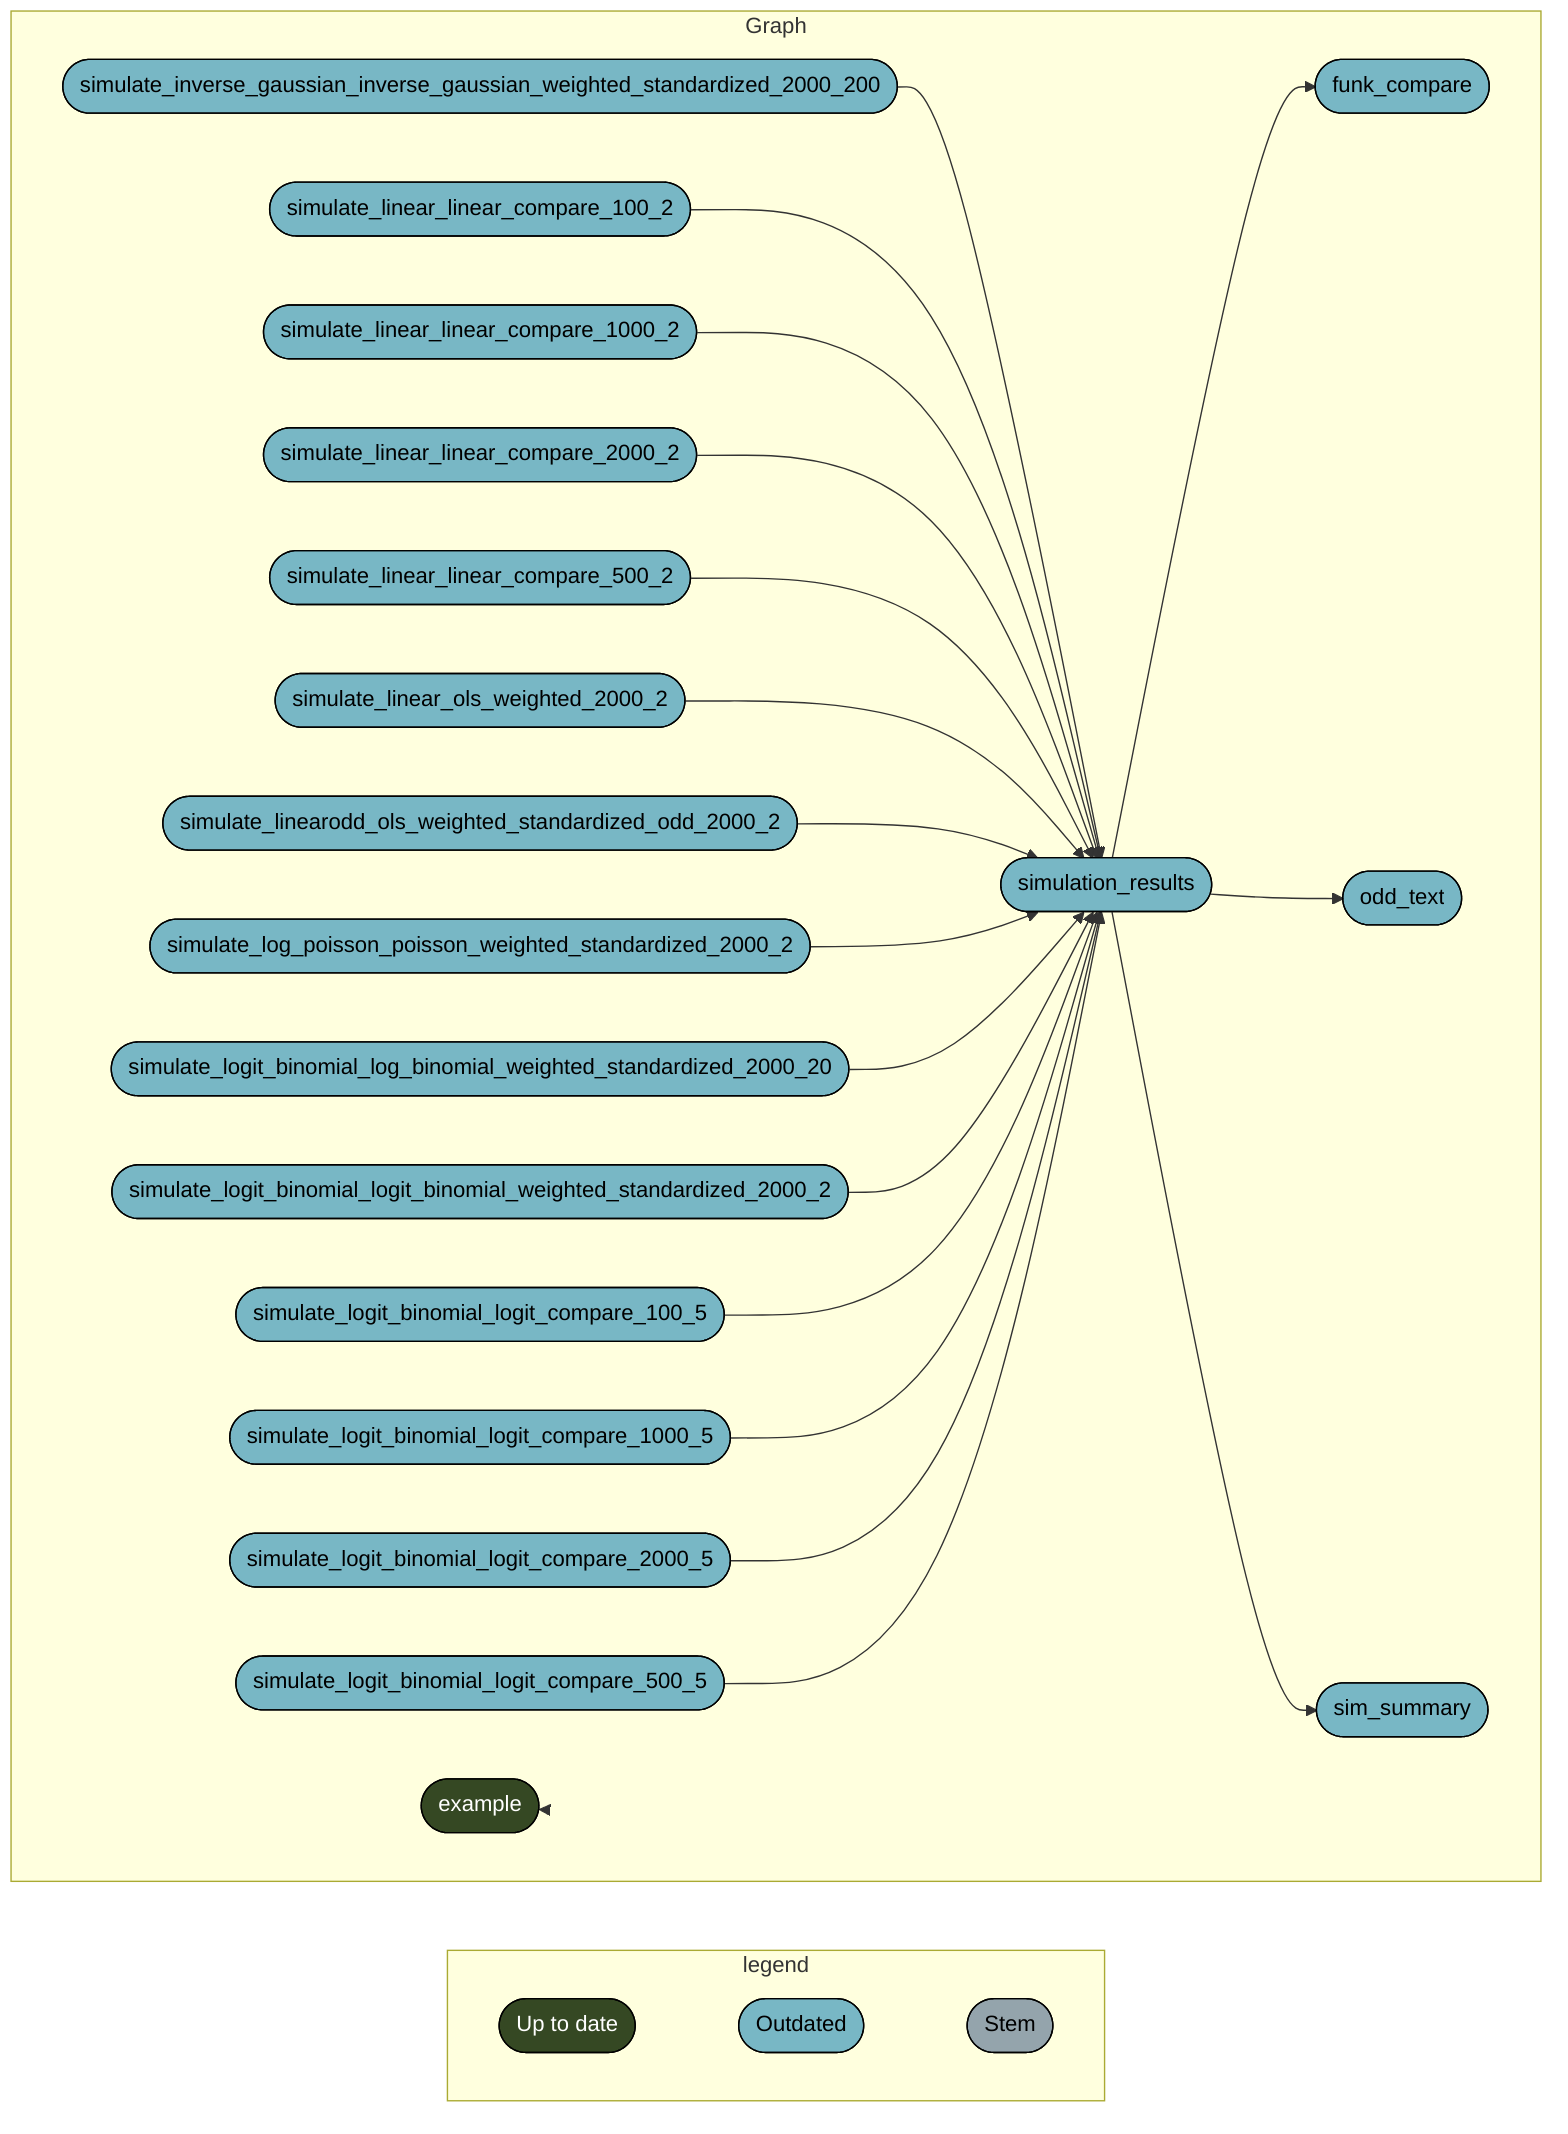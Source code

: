 graph LR
  subgraph legend
    direction LR
    x7420bd9270f8d27d([""Up to date""]):::uptodate --- x0a52b03877696646([""Outdated""]):::outdated
    x0a52b03877696646([""Outdated""]):::outdated --- xbf4603d6c2c2ad6b([""Stem""]):::none
  end
  subgraph Graph
    direction LR
    xda319e07d75bcf17(["simulation_results"]):::outdated --> x528a48b3a0beaa4a(["funk_compare"]):::outdated
    xda319e07d75bcf17(["simulation_results"]):::outdated --> x096535d843ac58b4(["odd_text"]):::outdated
    xda319e07d75bcf17(["simulation_results"]):::outdated --> x8df1cfa1cec0f4ca(["sim_summary"]):::outdated
    x9e69104330fdf6f8(["simulate_inverse_gaussian_inverse_gaussian_weighted_standardized_2000_200"]):::outdated --> xda319e07d75bcf17(["simulation_results"]):::outdated
    x71467bd26b2548ad(["simulate_linear_linear_compare_100_2"]):::outdated --> xda319e07d75bcf17(["simulation_results"]):::outdated
    xe01042d5af18e30e(["simulate_linear_linear_compare_1000_2"]):::outdated --> xda319e07d75bcf17(["simulation_results"]):::outdated
    x116f146dea47cfe7(["simulate_linear_linear_compare_2000_2"]):::outdated --> xda319e07d75bcf17(["simulation_results"]):::outdated
    x9eae9ce78ce473f4(["simulate_linear_linear_compare_500_2"]):::outdated --> xda319e07d75bcf17(["simulation_results"]):::outdated
    x00130b7e30e0600b(["simulate_linear_ols_weighted_2000_2"]):::outdated --> xda319e07d75bcf17(["simulation_results"]):::outdated
    x1e015faaad899be1(["simulate_linearodd_ols_weighted_standardized_odd_2000_2"]):::outdated --> xda319e07d75bcf17(["simulation_results"]):::outdated
    x5ea0a7387f8b2ef9(["simulate_log_poisson_poisson_weighted_standardized_2000_2"]):::outdated --> xda319e07d75bcf17(["simulation_results"]):::outdated
    xac3d6e69f58e5f12(["simulate_logit_binomial_log_binomial_weighted_standardized_2000_20"]):::outdated --> xda319e07d75bcf17(["simulation_results"]):::outdated
    x99723e3e80a40ee6(["simulate_logit_binomial_logit_binomial_weighted_standardized_2000_2"]):::outdated --> xda319e07d75bcf17(["simulation_results"]):::outdated
    x4cc6fc8d5fa9053a(["simulate_logit_binomial_logit_compare_100_5"]):::outdated --> xda319e07d75bcf17(["simulation_results"]):::outdated
    x7649e25e048e52a8(["simulate_logit_binomial_logit_compare_1000_5"]):::outdated --> xda319e07d75bcf17(["simulation_results"]):::outdated
    xee6f069e485dd697(["simulate_logit_binomial_logit_compare_2000_5"]):::outdated --> xda319e07d75bcf17(["simulation_results"]):::outdated
    xe7cf092df7d54f75(["simulate_logit_binomial_logit_compare_500_5"]):::outdated --> xda319e07d75bcf17(["simulation_results"]):::outdated
    xe6eda53558c41c5e(["example"]):::uptodate --> xe6eda53558c41c5e(["example"]):::uptodate
  end
  classDef uptodate stroke:#000000,color:#ffffff,fill:#354823;
  classDef outdated stroke:#000000,color:#000000,fill:#78B7C5;
  classDef none stroke:#000000,color:#000000,fill:#94a4ac;
  linkStyle 0 stroke-width:0px;
  linkStyle 1 stroke-width:0px;
  linkStyle 19 stroke-width:0px;